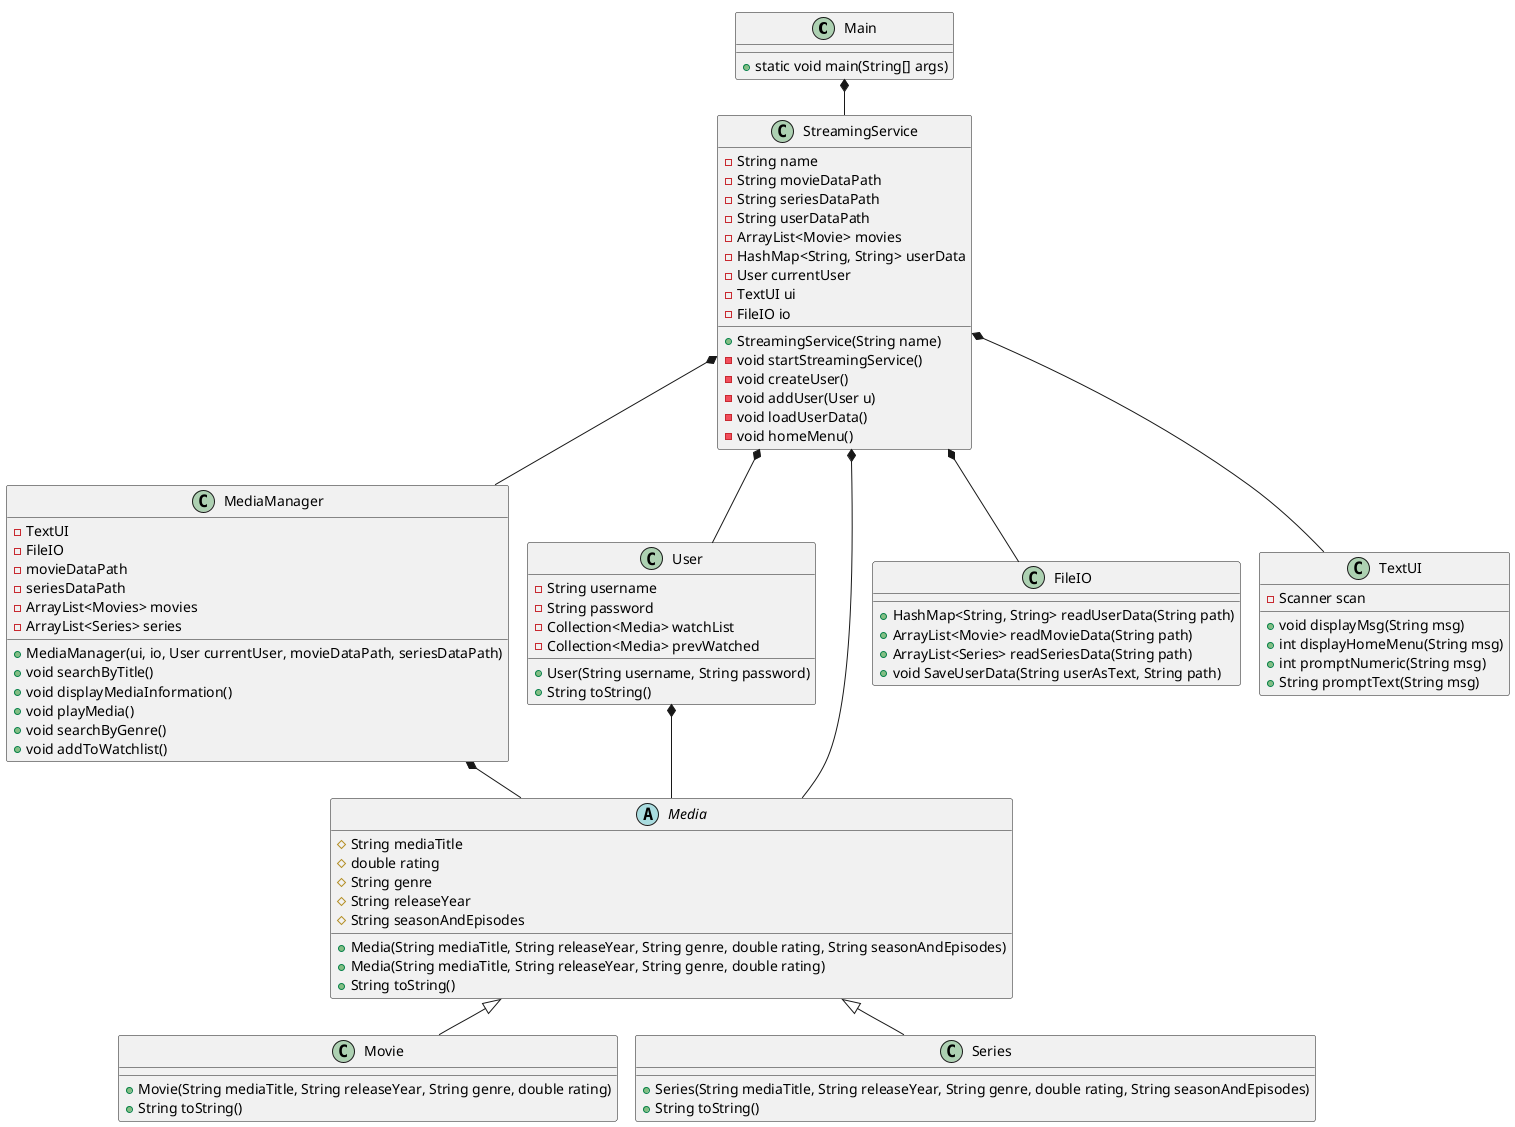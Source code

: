 @startuml
!pragma layout smetana

class Main {
+ static void main(String[] args)
}

class StreamingService{
- String name
- String movieDataPath
- String seriesDataPath
- String userDataPath
- ArrayList<Movie> movies
- HashMap<String, String> userData
- User currentUser
- TextUI ui
- FileIO io
+ StreamingService(String name)
- void startStreamingService()
- void createUser()
- void addUser(User u)
- void loadUserData()
- void homeMenu()


}

class MediaManager {
- TextUI
- FileIO
- movieDataPath
- seriesDataPath
- ArrayList<Movies> movies
- ArrayList<Series> series
+ MediaManager(ui, io, User currentUser, movieDataPath, seriesDataPath)
+ void searchByTitle()
+ void displayMediaInformation()
+ void playMedia()
+ void searchByGenre()
+ void addToWatchlist()


}

class User {
- String username
- String password
- Collection<Media> watchList
- Collection<Media> prevWatched
+ User(String username, String password)
+ String toString()

}


abstract class Media{
# String mediaTitle
# double rating
# String genre
# String releaseYear
# String seasonAndEpisodes
+Media(String mediaTitle, String releaseYear, String genre, double rating, String seasonAndEpisodes)
+Media(String mediaTitle, String releaseYear, String genre, double rating)
+String toString()
}

class Movie{
+ Movie(String mediaTitle, String releaseYear, String genre, double rating)
+String toString()
'metode der loader liste over film?

}

class Series{
+Series(String mediaTitle, String releaseYear, String genre, double rating, String seasonAndEpisodes)
+String toString()
'metode der loader liste over serier?
}

class FileIO {
+ HashMap<String, String> readUserData(String path)
+ ArrayList<Movie> readMovieData(String path)
+ ArrayList<Series> readSeriesData(String path)
+ void SaveUserData(String userAsText, String path)
}

class TextUI {
- Scanner scan
+ void displayMsg(String msg)
+ int displayHomeMenu(String msg)
+ int promptNumeric(String msg)
+ String promptText(String msg)
}

Main *-- StreamingService
StreamingService *-- MediaManager
MediaManager *-- Media
StreamingService *-- User
StreamingService *-- FileIO
StreamingService *-- TextUI
Media <|-- Movie
Media <|-- Series
StreamingService *-- Media
User *-- Media
@enduml